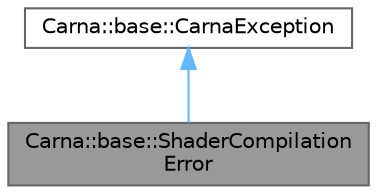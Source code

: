 digraph "Carna::base::ShaderCompilationError"
{
 // LATEX_PDF_SIZE
  bgcolor="transparent";
  edge [fontname=Helvetica,fontsize=10,labelfontname=Helvetica,labelfontsize=10];
  node [fontname=Helvetica,fontsize=10,shape=box,height=0.2,width=0.4];
  Node1 [id="Node000001",label="Carna::base::ShaderCompilation\lError",height=0.2,width=0.4,color="gray40", fillcolor="grey60", style="filled", fontcolor="black",tooltip="Thrown when shader compilation fails."];
  Node2 -> Node1 [id="edge1_Node000001_Node000002",dir="back",color="steelblue1",style="solid",tooltip=" "];
  Node2 [id="Node000002",label="Carna::base::CarnaException",height=0.2,width=0.4,color="gray40", fillcolor="white", style="filled",URL="$classCarna_1_1base_1_1CarnaException.html",tooltip="Base exception class that provides distinct attributes for the type (category) of the exception,..."];
}
